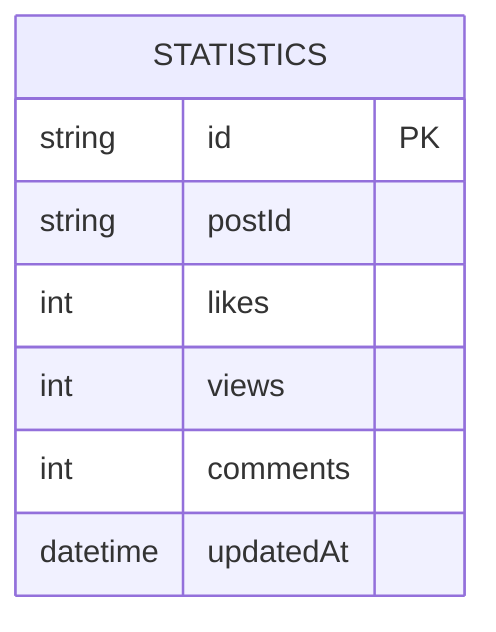 erDiagram
    STATISTICS {
      string id PK 
      string postId 
      int likes
      int views 
      int comments 
      datetime updatedAt 
    }